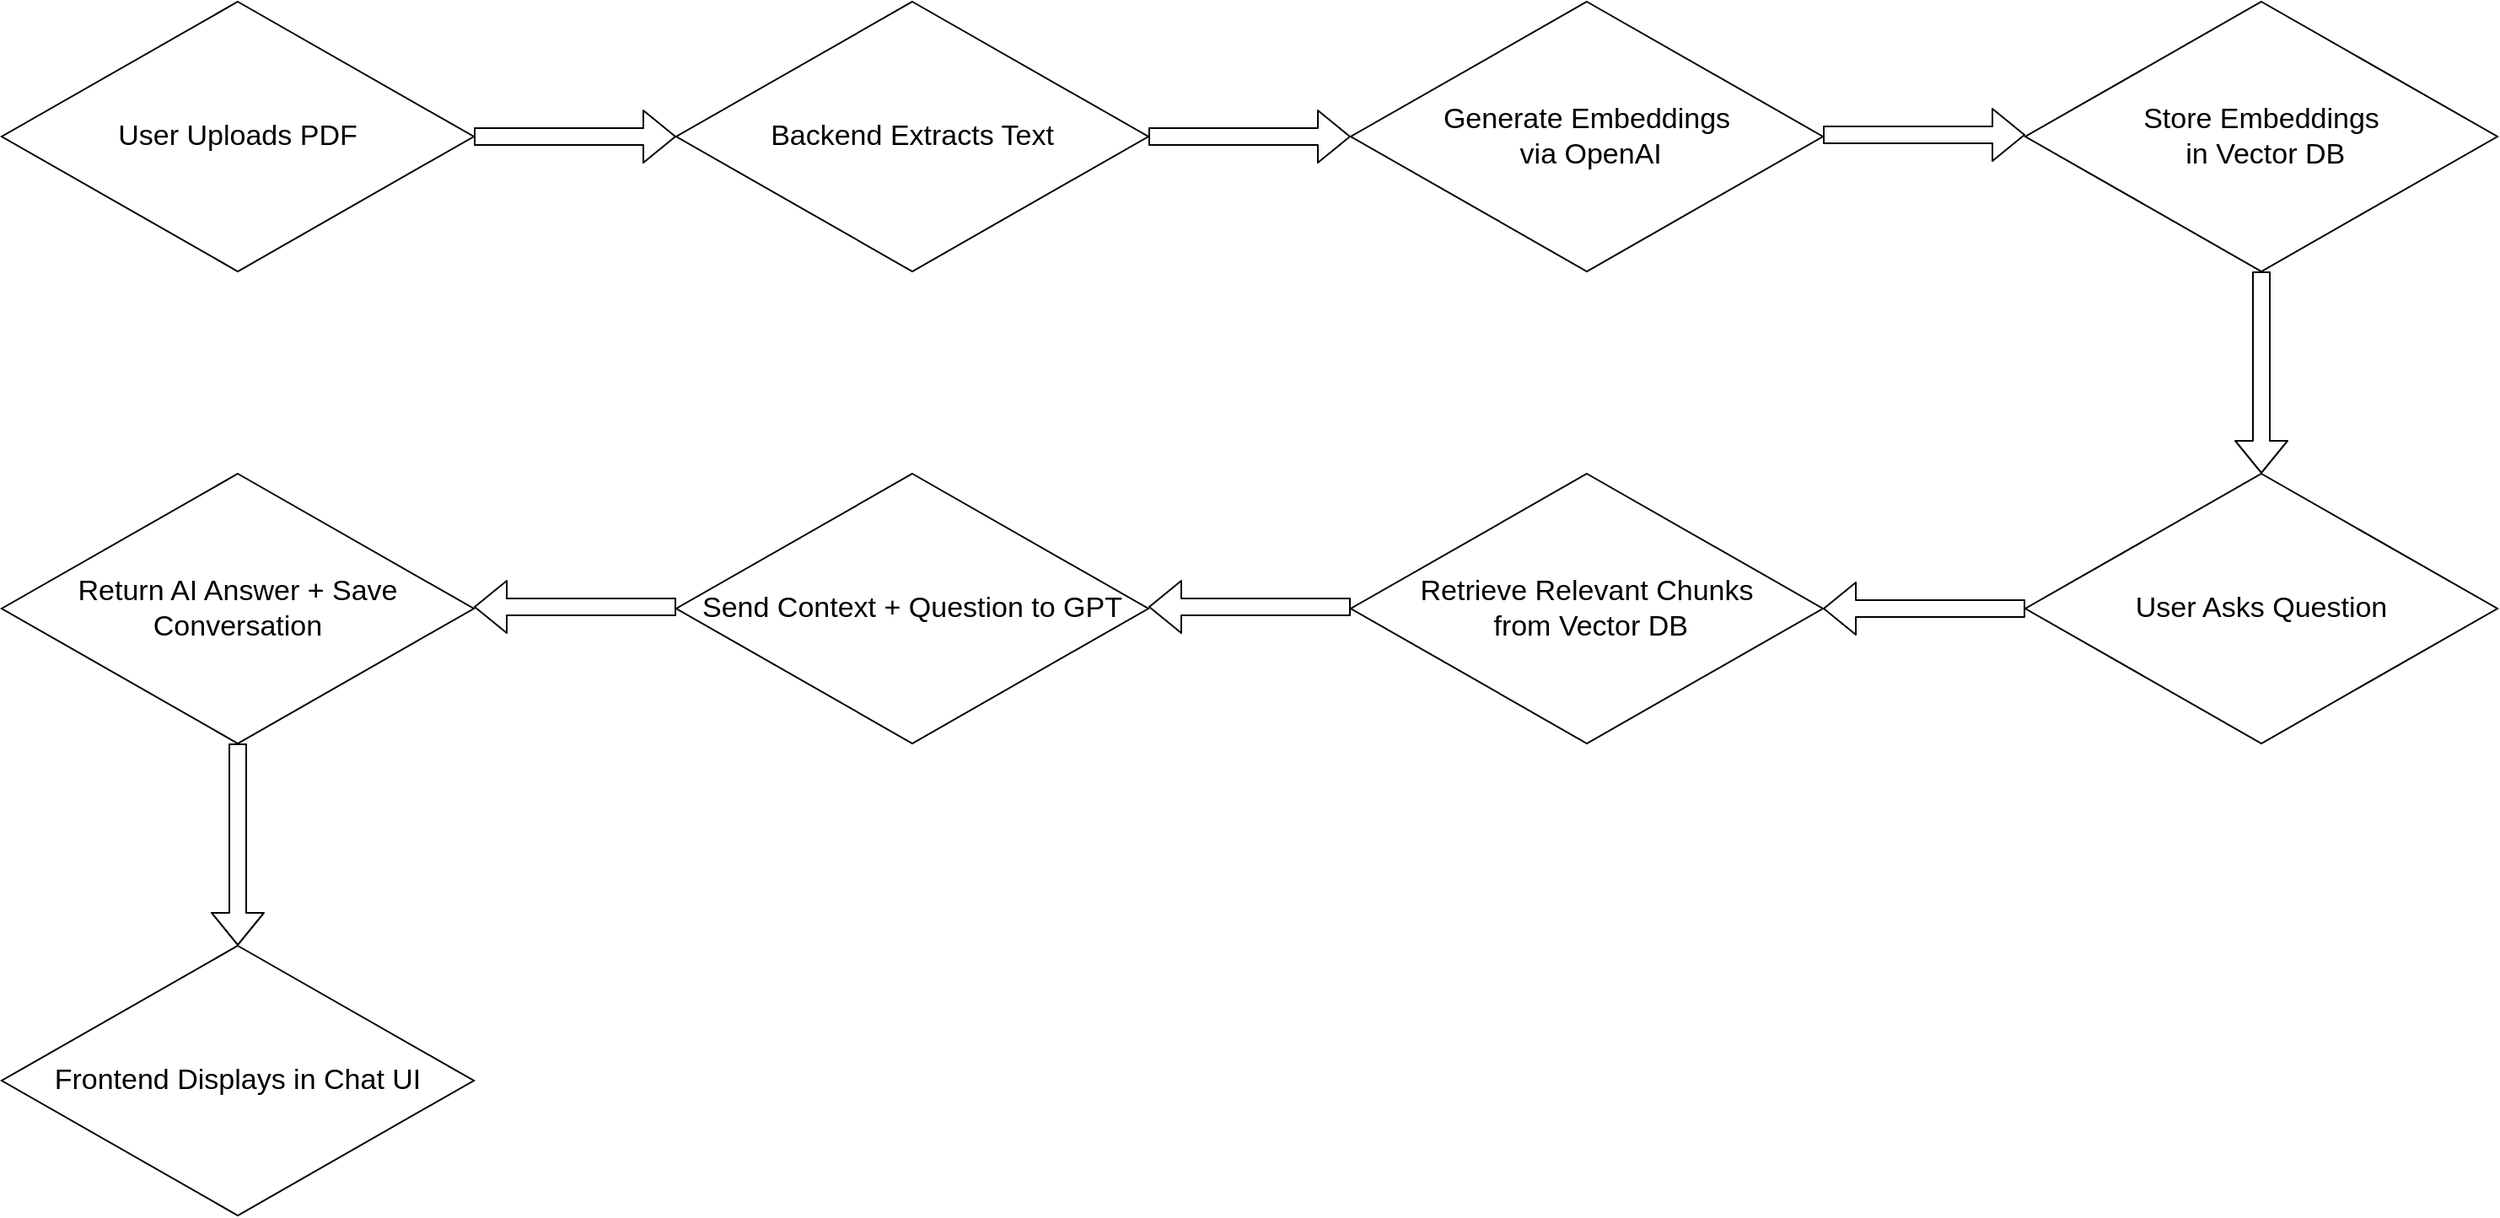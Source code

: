 <mxfile version="28.2.1">
  <diagram name="Page-1" id="3VrqLhc25iHMusVPEtdp">
    <mxGraphModel dx="1572" dy="878" grid="1" gridSize="10" guides="1" tooltips="1" connect="1" arrows="1" fold="1" page="1" pageScale="1" pageWidth="1600" pageHeight="900" math="0" shadow="0" adaptiveColors="simple">
      <root>
        <mxCell id="0" />
        <mxCell id="1" parent="0" />
        <mxCell id="XlbqTxg1h4bi9WBRk2iL-1" value="&lt;font style=&quot;font-size: 17px;&quot; face=&quot;Helvetica&quot;&gt;User Uploads PDF&lt;/font&gt;" style="rhombus;whiteSpace=wrap;html=1;hachureGap=4;fontFamily=Architects Daughter;fontSource=https%3A%2F%2Ffonts.googleapis.com%2Fcss%3Ffamily%3DArchitects%2BDaughter;" vertex="1" parent="1">
          <mxGeometry x="80" y="80" width="280" height="160" as="geometry" />
        </mxCell>
        <mxCell id="XlbqTxg1h4bi9WBRk2iL-10" value="&lt;span style=&quot;font-family: Helvetica; font-size: 17px;&quot;&gt;Backend Extracts Text&lt;/span&gt;" style="rhombus;whiteSpace=wrap;html=1;hachureGap=4;fontFamily=Architects Daughter;fontSource=https%3A%2F%2Ffonts.googleapis.com%2Fcss%3Ffamily%3DArchitects%2BDaughter;" vertex="1" parent="1">
          <mxGeometry x="480" y="80" width="280" height="160" as="geometry" />
        </mxCell>
        <mxCell id="XlbqTxg1h4bi9WBRk2iL-11" value="&lt;span style=&quot;font-family: Helvetica; font-size: 17px;&quot;&gt;Generate Embeddings&lt;/span&gt;&lt;div&gt;&lt;span style=&quot;font-family: Helvetica; font-size: 17px;&quot;&gt;&amp;nbsp;via OpenAI&lt;/span&gt;&lt;/div&gt;" style="rhombus;whiteSpace=wrap;html=1;hachureGap=4;fontFamily=Architects Daughter;fontSource=https%3A%2F%2Ffonts.googleapis.com%2Fcss%3Ffamily%3DArchitects%2BDaughter;" vertex="1" parent="1">
          <mxGeometry x="880" y="80" width="280" height="160" as="geometry" />
        </mxCell>
        <mxCell id="XlbqTxg1h4bi9WBRk2iL-12" value="&lt;font face=&quot;Helvetica&quot;&gt;&lt;span style=&quot;font-size: 17px;&quot;&gt;Store Embeddings&lt;/span&gt;&lt;/font&gt;&lt;div&gt;&lt;font face=&quot;Helvetica&quot;&gt;&lt;span style=&quot;font-size: 17px;&quot;&gt;&amp;nbsp;in Vector DB&lt;/span&gt;&lt;/font&gt;&lt;/div&gt;" style="rhombus;whiteSpace=wrap;html=1;hachureGap=4;fontFamily=Architects Daughter;fontSource=https%3A%2F%2Ffonts.googleapis.com%2Fcss%3Ffamily%3DArchitects%2BDaughter;" vertex="1" parent="1">
          <mxGeometry x="1280" y="80" width="280" height="160" as="geometry" />
        </mxCell>
        <mxCell id="XlbqTxg1h4bi9WBRk2iL-13" value="&lt;span style=&quot;font-family: Helvetica; font-size: 17px;&quot;&gt;User Asks Question&lt;/span&gt;" style="rhombus;whiteSpace=wrap;html=1;hachureGap=4;fontFamily=Architects Daughter;fontSource=https%3A%2F%2Ffonts.googleapis.com%2Fcss%3Ffamily%3DArchitects%2BDaughter;" vertex="1" parent="1">
          <mxGeometry x="1280" y="360" width="280" height="160" as="geometry" />
        </mxCell>
        <mxCell id="XlbqTxg1h4bi9WBRk2iL-14" value="&lt;span style=&quot;font-family: Helvetica; font-size: 17px;&quot;&gt;Frontend Displays in Chat UI&lt;/span&gt;" style="rhombus;whiteSpace=wrap;html=1;hachureGap=4;fontFamily=Architects Daughter;fontSource=https%3A%2F%2Ffonts.googleapis.com%2Fcss%3Ffamily%3DArchitects%2BDaughter;" vertex="1" parent="1">
          <mxGeometry x="80" y="640" width="280" height="160" as="geometry" />
        </mxCell>
        <mxCell id="XlbqTxg1h4bi9WBRk2iL-15" value="&lt;span style=&quot;font-family: Helvetica; font-size: 17px;&quot;&gt;Return AI Answer + Save Conversation&lt;/span&gt;" style="rhombus;whiteSpace=wrap;html=1;hachureGap=4;fontFamily=Architects Daughter;fontSource=https%3A%2F%2Ffonts.googleapis.com%2Fcss%3Ffamily%3DArchitects%2BDaughter;" vertex="1" parent="1">
          <mxGeometry x="80" y="360" width="280" height="160" as="geometry" />
        </mxCell>
        <mxCell id="XlbqTxg1h4bi9WBRk2iL-16" value="&lt;span style=&quot;font-family: Helvetica; font-size: 17px;&quot;&gt;Send Context + Question to GPT&lt;/span&gt;" style="rhombus;whiteSpace=wrap;html=1;hachureGap=4;fontFamily=Architects Daughter;fontSource=https%3A%2F%2Ffonts.googleapis.com%2Fcss%3Ffamily%3DArchitects%2BDaughter;" vertex="1" parent="1">
          <mxGeometry x="480" y="360" width="280" height="160" as="geometry" />
        </mxCell>
        <mxCell id="XlbqTxg1h4bi9WBRk2iL-17" value="&lt;span style=&quot;font-family: Helvetica; font-size: 17px;&quot;&gt;Retrieve Relevant Chunks&lt;/span&gt;&lt;div&gt;&lt;span style=&quot;font-family: Helvetica; font-size: 17px;&quot;&gt;&amp;nbsp;from Vector DB&lt;/span&gt;&lt;/div&gt;" style="rhombus;whiteSpace=wrap;html=1;hachureGap=4;fontFamily=Architects Daughter;fontSource=https%3A%2F%2Ffonts.googleapis.com%2Fcss%3Ffamily%3DArchitects%2BDaughter;" vertex="1" parent="1">
          <mxGeometry x="880" y="360" width="280" height="160" as="geometry" />
        </mxCell>
        <mxCell id="XlbqTxg1h4bi9WBRk2iL-18" value="" style="shape=flexArrow;endArrow=classic;html=1;hachureGap=4;fontFamily=Architects Daughter;fontSource=https%3A%2F%2Ffonts.googleapis.com%2Fcss%3Ffamily%3DArchitects%2BDaughter;rounded=1;entryX=0;entryY=0.5;entryDx=0;entryDy=0;exitX=1;exitY=0.5;exitDx=0;exitDy=0;shadow=0;flowAnimation=0;strokeColor=default;" edge="1" parent="1" source="XlbqTxg1h4bi9WBRk2iL-1" target="XlbqTxg1h4bi9WBRk2iL-10">
          <mxGeometry width="50" height="50" relative="1" as="geometry">
            <mxPoint x="610" y="410" as="sourcePoint" />
            <mxPoint x="660" y="360" as="targetPoint" />
          </mxGeometry>
        </mxCell>
        <mxCell id="XlbqTxg1h4bi9WBRk2iL-19" value="" style="shape=flexArrow;endArrow=classic;html=1;hachureGap=4;fontFamily=Architects Daughter;fontSource=https%3A%2F%2Ffonts.googleapis.com%2Fcss%3Ffamily%3DArchitects%2BDaughter;rounded=1;entryX=0;entryY=0.5;entryDx=0;entryDy=0;exitX=1;exitY=0.5;exitDx=0;exitDy=0;shadow=0;flowAnimation=0;strokeColor=default;" edge="1" parent="1">
          <mxGeometry width="50" height="50" relative="1" as="geometry">
            <mxPoint x="760" y="160" as="sourcePoint" />
            <mxPoint x="880" y="160" as="targetPoint" />
          </mxGeometry>
        </mxCell>
        <mxCell id="XlbqTxg1h4bi9WBRk2iL-20" value="" style="shape=flexArrow;endArrow=classic;html=1;hachureGap=4;fontFamily=Architects Daughter;fontSource=https%3A%2F%2Ffonts.googleapis.com%2Fcss%3Ffamily%3DArchitects%2BDaughter;rounded=1;entryX=0;entryY=0.5;entryDx=0;entryDy=0;exitX=1;exitY=0.5;exitDx=0;exitDy=0;shadow=0;flowAnimation=0;strokeColor=default;" edge="1" parent="1">
          <mxGeometry width="50" height="50" relative="1" as="geometry">
            <mxPoint x="1160" y="159" as="sourcePoint" />
            <mxPoint x="1280" y="159" as="targetPoint" />
          </mxGeometry>
        </mxCell>
        <mxCell id="XlbqTxg1h4bi9WBRk2iL-21" value="" style="shape=flexArrow;endArrow=classic;html=1;hachureGap=4;fontFamily=Architects Daughter;fontSource=https%3A%2F%2Ffonts.googleapis.com%2Fcss%3Ffamily%3DArchitects%2BDaughter;rounded=1;entryX=1;entryY=0.5;entryDx=0;entryDy=0;exitX=0;exitY=0.5;exitDx=0;exitDy=0;shadow=0;flowAnimation=0;strokeColor=default;" edge="1" parent="1" source="XlbqTxg1h4bi9WBRk2iL-13" target="XlbqTxg1h4bi9WBRk2iL-17">
          <mxGeometry width="50" height="50" relative="1" as="geometry">
            <mxPoint x="1250" y="370" as="sourcePoint" />
            <mxPoint x="1370" y="370" as="targetPoint" />
          </mxGeometry>
        </mxCell>
        <mxCell id="XlbqTxg1h4bi9WBRk2iL-22" value="" style="shape=flexArrow;endArrow=classic;html=1;hachureGap=4;fontFamily=Architects Daughter;fontSource=https%3A%2F%2Ffonts.googleapis.com%2Fcss%3Ffamily%3DArchitects%2BDaughter;rounded=1;entryX=1;entryY=0.5;entryDx=0;entryDy=0;exitX=0;exitY=0.5;exitDx=0;exitDy=0;shadow=0;flowAnimation=0;strokeColor=default;" edge="1" parent="1">
          <mxGeometry width="50" height="50" relative="1" as="geometry">
            <mxPoint x="880" y="439" as="sourcePoint" />
            <mxPoint x="760" y="439" as="targetPoint" />
          </mxGeometry>
        </mxCell>
        <mxCell id="XlbqTxg1h4bi9WBRk2iL-23" value="" style="shape=flexArrow;endArrow=classic;html=1;hachureGap=4;fontFamily=Architects Daughter;fontSource=https%3A%2F%2Ffonts.googleapis.com%2Fcss%3Ffamily%3DArchitects%2BDaughter;rounded=1;entryX=1;entryY=0.5;entryDx=0;entryDy=0;exitX=0;exitY=0.5;exitDx=0;exitDy=0;shadow=0;flowAnimation=0;strokeColor=default;" edge="1" parent="1">
          <mxGeometry width="50" height="50" relative="1" as="geometry">
            <mxPoint x="480" y="439" as="sourcePoint" />
            <mxPoint x="360" y="439" as="targetPoint" />
          </mxGeometry>
        </mxCell>
        <mxCell id="XlbqTxg1h4bi9WBRk2iL-24" value="" style="shape=flexArrow;endArrow=classic;html=1;hachureGap=4;fontFamily=Architects Daughter;fontSource=https%3A%2F%2Ffonts.googleapis.com%2Fcss%3Ffamily%3DArchitects%2BDaughter;rounded=1;entryX=0.5;entryY=0;entryDx=0;entryDy=0;exitX=0.5;exitY=1;exitDx=0;exitDy=0;shadow=0;flowAnimation=0;strokeColor=default;" edge="1" parent="1" source="XlbqTxg1h4bi9WBRk2iL-15" target="XlbqTxg1h4bi9WBRk2iL-14">
          <mxGeometry width="50" height="50" relative="1" as="geometry">
            <mxPoint x="580" y="510" as="sourcePoint" />
            <mxPoint x="460" y="510" as="targetPoint" />
          </mxGeometry>
        </mxCell>
        <mxCell id="XlbqTxg1h4bi9WBRk2iL-25" value="" style="shape=flexArrow;endArrow=classic;html=1;hachureGap=4;fontFamily=Architects Daughter;fontSource=https%3A%2F%2Ffonts.googleapis.com%2Fcss%3Ffamily%3DArchitects%2BDaughter;rounded=1;entryX=0.5;entryY=0;entryDx=0;entryDy=0;exitX=0.5;exitY=1;exitDx=0;exitDy=0;shadow=0;flowAnimation=0;strokeColor=default;" edge="1" parent="1" source="XlbqTxg1h4bi9WBRk2iL-12" target="XlbqTxg1h4bi9WBRk2iL-13">
          <mxGeometry width="50" height="50" relative="1" as="geometry">
            <mxPoint x="1260" y="180" as="sourcePoint" />
            <mxPoint x="1380" y="180" as="targetPoint" />
          </mxGeometry>
        </mxCell>
      </root>
    </mxGraphModel>
  </diagram>
</mxfile>
